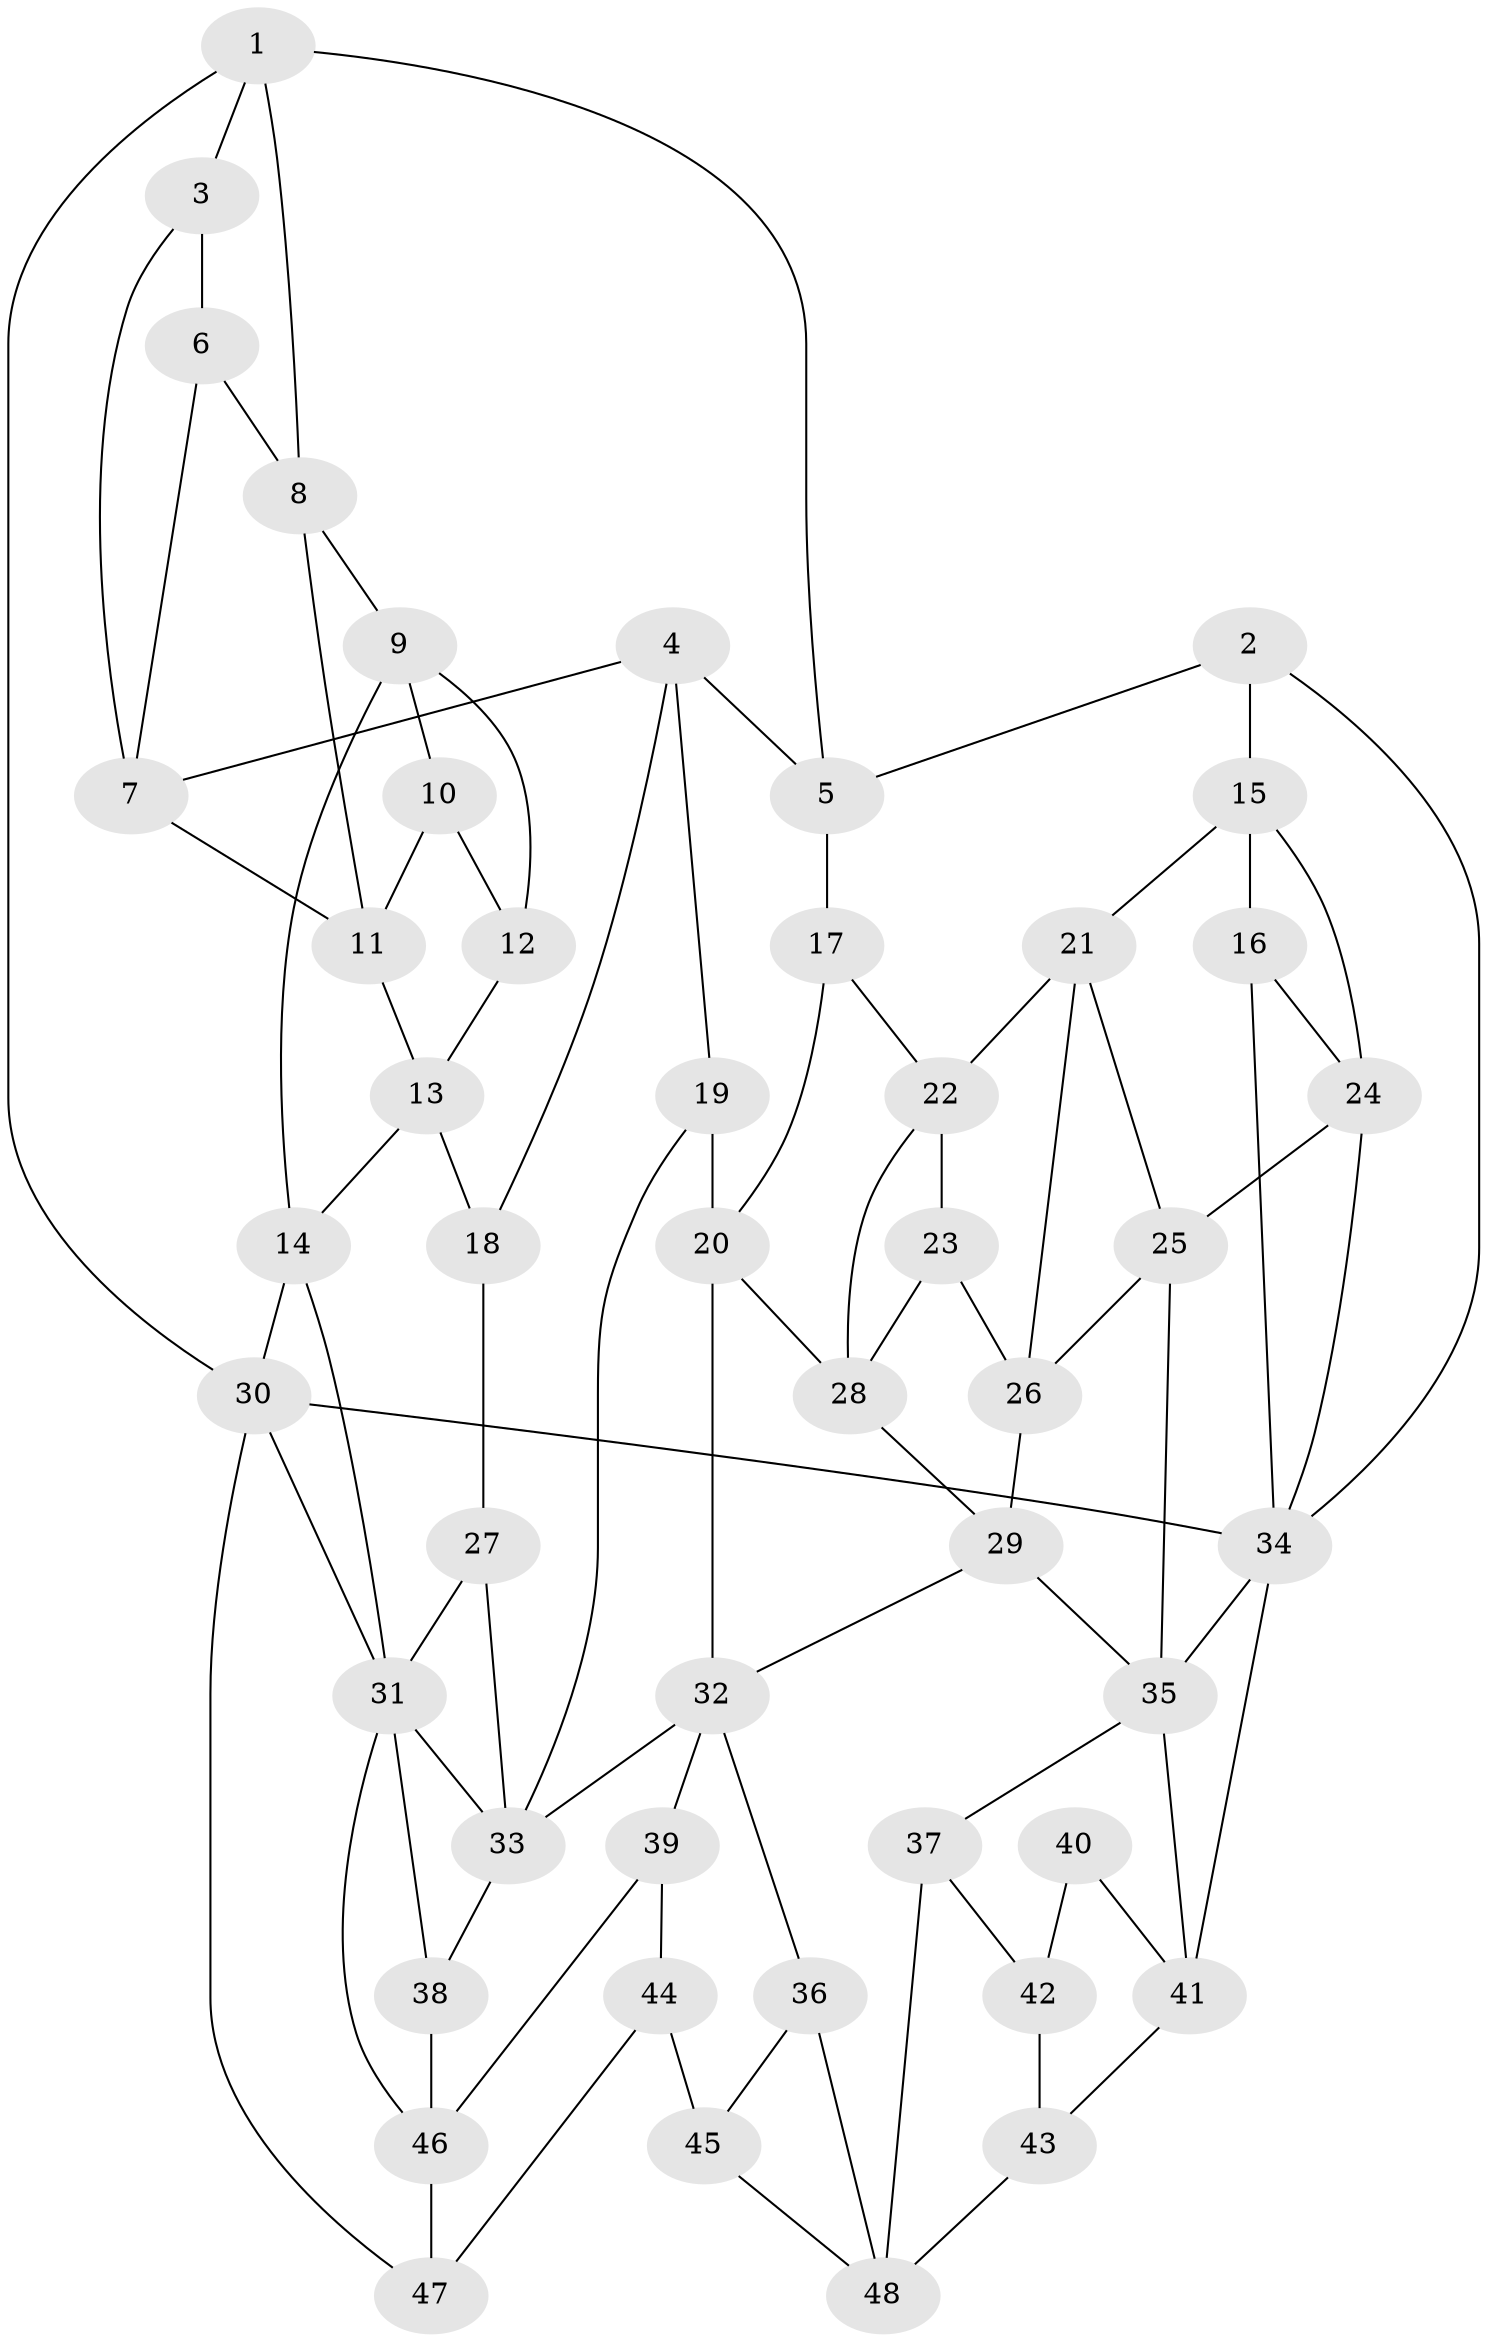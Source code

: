 // original degree distribution, {3: 0.020833333333333332, 4: 0.25, 5: 0.5, 6: 0.22916666666666666}
// Generated by graph-tools (version 1.1) at 2025/27/03/09/25 03:27:10]
// undirected, 48 vertices, 89 edges
graph export_dot {
graph [start="1"]
  node [color=gray90,style=filled];
  1;
  2;
  3;
  4;
  5;
  6;
  7;
  8;
  9;
  10;
  11;
  12;
  13;
  14;
  15;
  16;
  17;
  18;
  19;
  20;
  21;
  22;
  23;
  24;
  25;
  26;
  27;
  28;
  29;
  30;
  31;
  32;
  33;
  34;
  35;
  36;
  37;
  38;
  39;
  40;
  41;
  42;
  43;
  44;
  45;
  46;
  47;
  48;
  1 -- 3 [weight=1.0];
  1 -- 5 [weight=1.0];
  1 -- 8 [weight=1.0];
  1 -- 30 [weight=1.0];
  2 -- 5 [weight=1.0];
  2 -- 15 [weight=1.0];
  2 -- 34 [weight=1.0];
  3 -- 6 [weight=2.0];
  3 -- 7 [weight=1.0];
  4 -- 5 [weight=1.0];
  4 -- 7 [weight=1.0];
  4 -- 18 [weight=1.0];
  4 -- 19 [weight=1.0];
  5 -- 17 [weight=1.0];
  6 -- 7 [weight=1.0];
  6 -- 8 [weight=1.0];
  7 -- 11 [weight=1.0];
  8 -- 9 [weight=1.0];
  8 -- 11 [weight=1.0];
  9 -- 10 [weight=1.0];
  9 -- 12 [weight=1.0];
  9 -- 14 [weight=1.0];
  10 -- 11 [weight=1.0];
  10 -- 12 [weight=2.0];
  11 -- 13 [weight=1.0];
  12 -- 13 [weight=1.0];
  13 -- 14 [weight=1.0];
  13 -- 18 [weight=1.0];
  14 -- 30 [weight=1.0];
  14 -- 31 [weight=1.0];
  15 -- 16 [weight=1.0];
  15 -- 21 [weight=1.0];
  15 -- 24 [weight=1.0];
  16 -- 24 [weight=1.0];
  16 -- 34 [weight=1.0];
  17 -- 20 [weight=1.0];
  17 -- 22 [weight=1.0];
  18 -- 27 [weight=1.0];
  19 -- 20 [weight=1.0];
  19 -- 33 [weight=1.0];
  20 -- 28 [weight=1.0];
  20 -- 32 [weight=1.0];
  21 -- 22 [weight=1.0];
  21 -- 25 [weight=1.0];
  21 -- 26 [weight=1.0];
  22 -- 23 [weight=1.0];
  22 -- 28 [weight=1.0];
  23 -- 26 [weight=1.0];
  23 -- 28 [weight=1.0];
  24 -- 25 [weight=1.0];
  24 -- 34 [weight=1.0];
  25 -- 26 [weight=1.0];
  25 -- 35 [weight=1.0];
  26 -- 29 [weight=1.0];
  27 -- 31 [weight=1.0];
  27 -- 33 [weight=2.0];
  28 -- 29 [weight=1.0];
  29 -- 32 [weight=1.0];
  29 -- 35 [weight=1.0];
  30 -- 31 [weight=1.0];
  30 -- 34 [weight=2.0];
  30 -- 47 [weight=1.0];
  31 -- 33 [weight=1.0];
  31 -- 38 [weight=1.0];
  31 -- 46 [weight=1.0];
  32 -- 33 [weight=1.0];
  32 -- 36 [weight=1.0];
  32 -- 39 [weight=2.0];
  33 -- 38 [weight=1.0];
  34 -- 35 [weight=2.0];
  34 -- 41 [weight=1.0];
  35 -- 37 [weight=1.0];
  35 -- 41 [weight=1.0];
  36 -- 45 [weight=1.0];
  36 -- 48 [weight=1.0];
  37 -- 42 [weight=1.0];
  37 -- 48 [weight=1.0];
  38 -- 46 [weight=1.0];
  39 -- 44 [weight=1.0];
  39 -- 46 [weight=1.0];
  40 -- 41 [weight=1.0];
  40 -- 42 [weight=2.0];
  41 -- 43 [weight=1.0];
  42 -- 43 [weight=1.0];
  43 -- 48 [weight=1.0];
  44 -- 45 [weight=2.0];
  44 -- 47 [weight=1.0];
  45 -- 48 [weight=1.0];
  46 -- 47 [weight=1.0];
}
